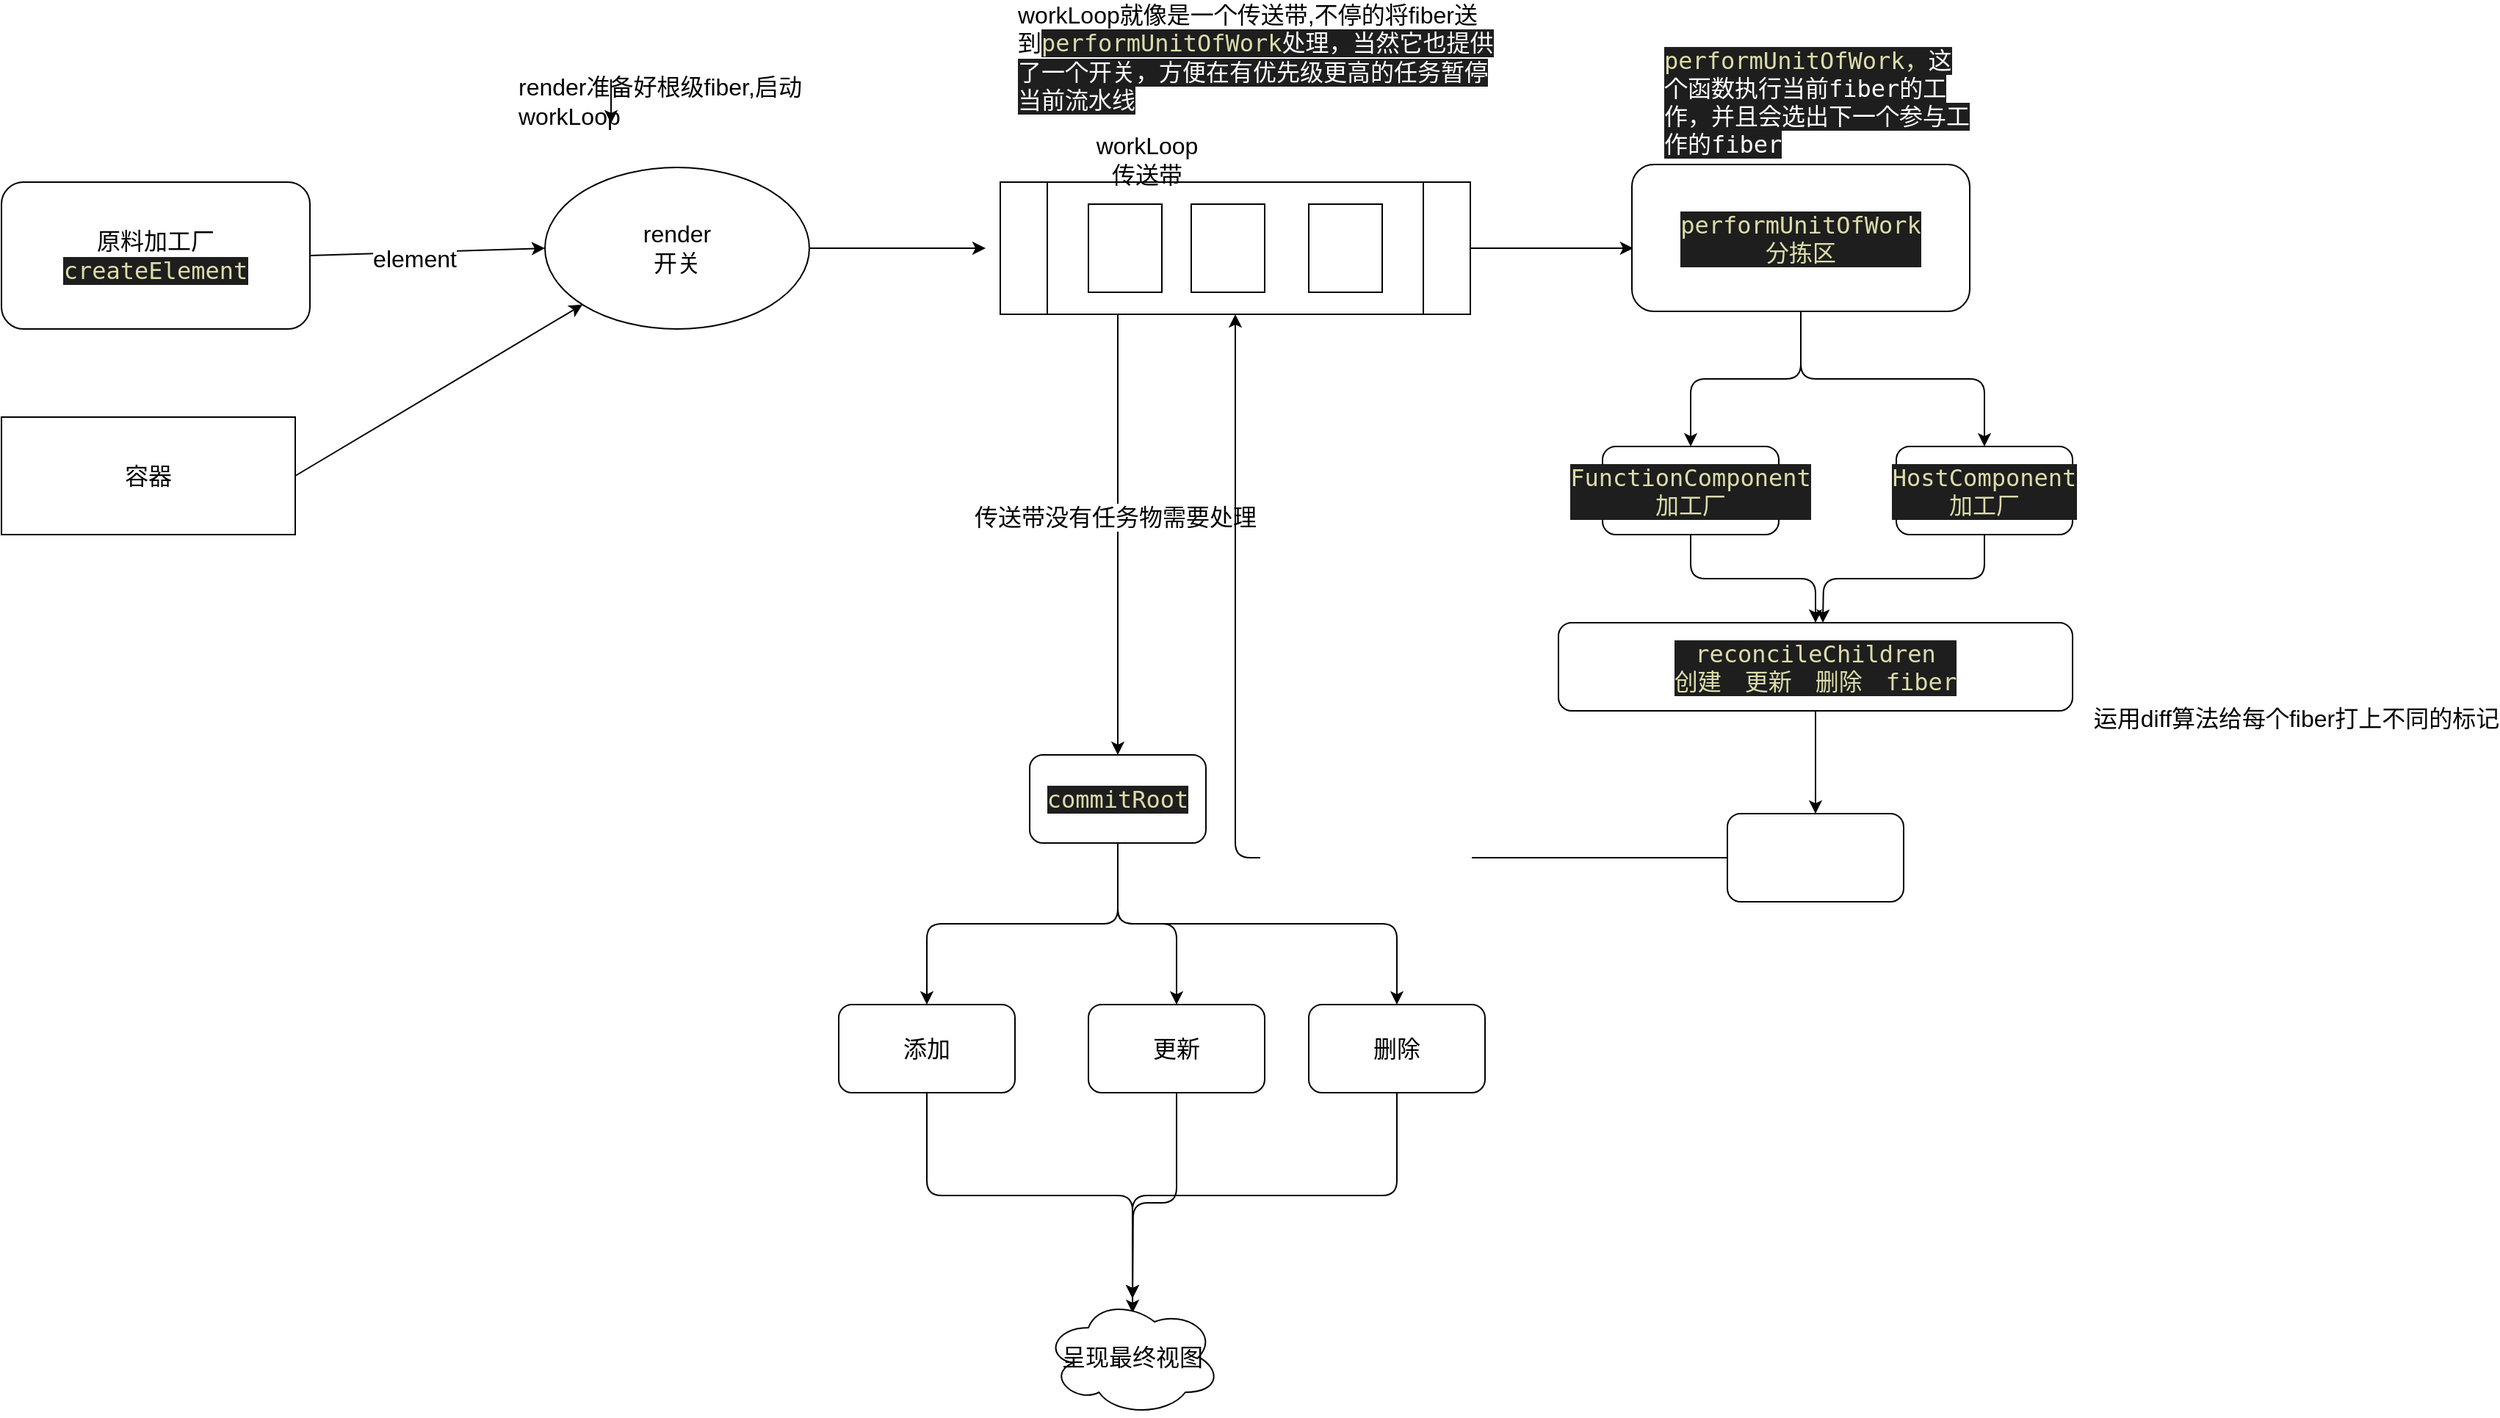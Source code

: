 <mxfile>
    <diagram id="e9wx4ZKmIvrWyd1qI5wS" name="Page-1">
        <mxGraphModel dx="1845" dy="910" grid="1" gridSize="10" guides="1" tooltips="1" connect="1" arrows="1" fold="1" page="1" pageScale="1" pageWidth="827" pageHeight="1169" math="0" shadow="0">
            <root>
                <mxCell id="0"/>
                <mxCell id="1" parent="0"/>
                <mxCell id="15" style="edgeStyle=none;html=1;exitX=1;exitY=0.5;exitDx=0;exitDy=0;entryX=0;entryY=0.5;entryDx=0;entryDy=0;fontSize=16;" parent="1" source="10" target="11" edge="1">
                    <mxGeometry relative="1" as="geometry">
                        <Array as="points"/>
                    </mxGeometry>
                </mxCell>
                <mxCell id="54" value="element" style="edgeLabel;html=1;align=center;verticalAlign=middle;resizable=0;points=[];fontSize=16;" parent="15" vertex="1" connectable="0">
                    <mxGeometry x="-0.111" y="1" relative="1" as="geometry">
                        <mxPoint y="5" as="offset"/>
                    </mxGeometry>
                </mxCell>
                <mxCell id="10" value="原料加工厂&lt;br style=&quot;font-size: 16px;&quot;&gt;&lt;div style=&quot;color: rgb(212, 212, 212); background-color: rgb(30, 30, 30); font-family: &amp;quot;droid sans mono&amp;quot;, monospace, monospace, &amp;quot;droid sans fallback&amp;quot;; font-size: 16px; line-height: 19px;&quot;&gt;&lt;span style=&quot;color: rgb(220, 220, 170); font-size: 16px;&quot;&gt;createElement&lt;/span&gt;&lt;/div&gt;" style="rounded=1;whiteSpace=wrap;html=1;fontSize=16;" parent="1" vertex="1">
                    <mxGeometry x="80" y="190" width="210" height="100" as="geometry"/>
                </mxCell>
                <mxCell id="33" style="edgeStyle=orthogonalEdgeStyle;html=1;exitX=1;exitY=0.5;exitDx=0;exitDy=0;fontSize=16;" parent="1" source="11" edge="1">
                    <mxGeometry relative="1" as="geometry">
                        <mxPoint x="750" y="235" as="targetPoint"/>
                    </mxGeometry>
                </mxCell>
                <mxCell id="11" value="render&lt;br&gt;开关" style="ellipse;whiteSpace=wrap;html=1;fontSize=16;" parent="1" vertex="1">
                    <mxGeometry x="450" y="180" width="180" height="110" as="geometry"/>
                </mxCell>
                <mxCell id="16" style="edgeStyle=none;html=1;exitX=1;exitY=0.5;exitDx=0;exitDy=0;fontSize=16;" parent="1" source="14" target="11" edge="1">
                    <mxGeometry relative="1" as="geometry"/>
                </mxCell>
                <mxCell id="14" value="&lt;span style=&quot;font-size: 16px;&quot;&gt;容器&lt;/span&gt;" style="rounded=0;whiteSpace=wrap;html=1;fontSize=16;" parent="1" vertex="1">
                    <mxGeometry x="80" y="350" width="200" height="80" as="geometry"/>
                </mxCell>
                <mxCell id="34" style="edgeStyle=orthogonalEdgeStyle;html=1;exitX=1;exitY=0.5;exitDx=0;exitDy=0;entryX=0.004;entryY=0.57;entryDx=0;entryDy=0;entryPerimeter=0;fontSize=16;" parent="1" source="19" target="25" edge="1">
                    <mxGeometry relative="1" as="geometry"/>
                </mxCell>
                <mxCell id="40" style="edgeStyle=orthogonalEdgeStyle;html=1;exitX=0.25;exitY=1;exitDx=0;exitDy=0;entryX=0.5;entryY=0;entryDx=0;entryDy=0;fontSize=16;" parent="1" source="19" target="39" edge="1">
                    <mxGeometry relative="1" as="geometry"/>
                </mxCell>
                <mxCell id="41" value="传送带没有任务物需要处理" style="edgeLabel;html=1;align=center;verticalAlign=middle;resizable=0;points=[];fontSize=16;" parent="40" vertex="1" connectable="0">
                    <mxGeometry x="-0.08" y="-2" relative="1" as="geometry">
                        <mxPoint as="offset"/>
                    </mxGeometry>
                </mxCell>
                <mxCell id="19" value="" style="shape=process;whiteSpace=wrap;html=1;backgroundOutline=1;fontSize=16;" parent="1" vertex="1">
                    <mxGeometry x="760" y="190" width="320" height="90" as="geometry"/>
                </mxCell>
                <mxCell id="20" value="" style="rounded=0;whiteSpace=wrap;html=1;fontSize=16;" parent="1" vertex="1">
                    <mxGeometry x="820" y="205" width="50" height="60" as="geometry"/>
                </mxCell>
                <mxCell id="21" value="" style="rounded=0;whiteSpace=wrap;html=1;fontSize=16;" parent="1" vertex="1">
                    <mxGeometry x="890" y="205" width="50" height="60" as="geometry"/>
                </mxCell>
                <mxCell id="22" value="" style="rounded=0;whiteSpace=wrap;html=1;fontSize=16;" parent="1" vertex="1">
                    <mxGeometry x="970" y="205" width="50" height="60" as="geometry"/>
                </mxCell>
                <mxCell id="23" value="workLoop传送带" style="text;html=1;strokeColor=none;fillColor=none;align=center;verticalAlign=middle;whiteSpace=wrap;rounded=0;fontSize=16;" parent="1" vertex="1">
                    <mxGeometry x="830" y="160" width="60" height="30" as="geometry"/>
                </mxCell>
                <mxCell id="35" style="edgeStyle=orthogonalEdgeStyle;html=1;exitX=0.5;exitY=1;exitDx=0;exitDy=0;entryX=0.5;entryY=0;entryDx=0;entryDy=0;fontSize=16;" parent="1" source="25" target="26" edge="1">
                    <mxGeometry relative="1" as="geometry"/>
                </mxCell>
                <mxCell id="36" style="edgeStyle=orthogonalEdgeStyle;html=1;exitX=0.5;exitY=1;exitDx=0;exitDy=0;entryX=0.5;entryY=0;entryDx=0;entryDy=0;fontSize=16;" parent="1" source="25" target="27" edge="1">
                    <mxGeometry relative="1" as="geometry"/>
                </mxCell>
                <mxCell id="25" value="&lt;div style=&quot;color: rgb(212 , 212 , 212) ; background-color: rgb(30 , 30 , 30) ; font-family: &amp;#34;droid sans mono&amp;#34; , monospace , monospace , &amp;#34;droid sans fallback&amp;#34; ; font-size: 16px ; line-height: 19px&quot;&gt;&lt;span style=&quot;color: rgb(220 , 220 , 170) ; font-size: 16px&quot;&gt;performUnitOfWork&lt;/span&gt;&lt;/div&gt;&lt;div style=&quot;color: rgb(212 , 212 , 212) ; background-color: rgb(30 , 30 , 30) ; font-family: &amp;#34;droid sans mono&amp;#34; , monospace , monospace , &amp;#34;droid sans fallback&amp;#34; ; font-size: 16px ; line-height: 19px&quot;&gt;&lt;span style=&quot;color: rgb(220 , 220 , 170) ; font-size: 16px&quot;&gt;分拣区&lt;/span&gt;&lt;/div&gt;" style="rounded=1;whiteSpace=wrap;html=1;fontSize=16;" parent="1" vertex="1">
                    <mxGeometry x="1190" y="178" width="230" height="100" as="geometry"/>
                </mxCell>
                <mxCell id="37" style="edgeStyle=orthogonalEdgeStyle;html=1;exitX=0.5;exitY=1;exitDx=0;exitDy=0;entryX=0.5;entryY=0;entryDx=0;entryDy=0;fontSize=16;" parent="1" source="26" target="28" edge="1">
                    <mxGeometry relative="1" as="geometry"/>
                </mxCell>
                <mxCell id="26" value="&lt;div style=&quot;color: rgb(212 , 212 , 212) ; background-color: rgb(30 , 30 , 30) ; font-family: &amp;#34;droid sans mono&amp;#34; , monospace , monospace , &amp;#34;droid sans fallback&amp;#34; ; font-size: 16px ; line-height: 19px&quot;&gt;&lt;span style=&quot;color: rgb(220 , 220 , 170) ; font-size: 16px&quot;&gt;FunctionComponent&lt;/span&gt;&lt;/div&gt;&lt;div style=&quot;color: rgb(212 , 212 , 212) ; background-color: rgb(30 , 30 , 30) ; font-family: &amp;#34;droid sans mono&amp;#34; , monospace , monospace , &amp;#34;droid sans fallback&amp;#34; ; font-size: 16px ; line-height: 19px&quot;&gt;&lt;span style=&quot;color: rgb(220 , 220 , 170) ; font-size: 16px&quot;&gt;加工厂&lt;/span&gt;&lt;/div&gt;" style="rounded=1;whiteSpace=wrap;html=1;fontSize=16;" parent="1" vertex="1">
                    <mxGeometry x="1170" y="370" width="120" height="60" as="geometry"/>
                </mxCell>
                <mxCell id="38" style="edgeStyle=orthogonalEdgeStyle;html=1;exitX=0.5;exitY=1;exitDx=0;exitDy=0;fontSize=16;" parent="1" source="27" edge="1">
                    <mxGeometry relative="1" as="geometry">
                        <mxPoint x="1320" y="490" as="targetPoint"/>
                    </mxGeometry>
                </mxCell>
                <mxCell id="27" value="&lt;div style=&quot;color: rgb(212 , 212 , 212) ; background-color: rgb(30 , 30 , 30) ; font-family: &amp;#34;droid sans mono&amp;#34; , monospace , monospace , &amp;#34;droid sans fallback&amp;#34; ; font-size: 16px ; line-height: 19px&quot;&gt;&lt;span style=&quot;color: rgb(220 , 220 , 170) ; font-size: 16px&quot;&gt;HostComponent&lt;/span&gt;&lt;/div&gt;&lt;div style=&quot;color: rgb(212 , 212 , 212) ; background-color: rgb(30 , 30 , 30) ; font-family: &amp;#34;droid sans mono&amp;#34; , monospace , monospace , &amp;#34;droid sans fallback&amp;#34; ; font-size: 16px ; line-height: 19px&quot;&gt;&lt;span style=&quot;color: rgb(220 , 220 , 170) ; font-size: 16px&quot;&gt;加工厂&lt;/span&gt;&lt;/div&gt;" style="rounded=1;whiteSpace=wrap;html=1;fontSize=16;" parent="1" vertex="1">
                    <mxGeometry x="1370" y="370" width="120" height="60" as="geometry"/>
                </mxCell>
                <mxCell id="32" style="edgeStyle=orthogonalEdgeStyle;html=1;exitX=0;exitY=0.5;exitDx=0;exitDy=0;entryX=0.5;entryY=1;entryDx=0;entryDy=0;fontSize=16;" parent="1" source="60" target="19" edge="1">
                    <mxGeometry relative="1" as="geometry"/>
                </mxCell>
                <mxCell id="42" value="运用diff算法给每个fiber打上不同的标记" style="edgeLabel;html=1;align=center;verticalAlign=middle;resizable=0;points=[];fontSize=16;" parent="32" vertex="1" connectable="0">
                    <mxGeometry x="-0.531" y="-2" relative="1" as="geometry">
                        <mxPoint x="552" y="-93" as="offset"/>
                    </mxGeometry>
                </mxCell>
                <mxCell id="61" value="选出下一个工作单元" style="edgeLabel;html=1;align=center;verticalAlign=middle;resizable=0;points=[];fontSize=16;fontColor=#FFFFFF;" parent="32" vertex="1" connectable="0">
                    <mxGeometry x="-0.298" y="-1" relative="1" as="geometry">
                        <mxPoint as="offset"/>
                    </mxGeometry>
                </mxCell>
                <mxCell id="62" style="edgeStyle=orthogonalEdgeStyle;html=1;exitX=0.5;exitY=1;exitDx=0;exitDy=0;fontSize=16;fontColor=#FFFFFF;" parent="1" source="28" target="60" edge="1">
                    <mxGeometry relative="1" as="geometry"/>
                </mxCell>
                <mxCell id="28" value="&lt;div style=&quot;color: rgb(212 , 212 , 212) ; background-color: rgb(30 , 30 , 30) ; font-family: &amp;#34;droid sans mono&amp;#34; , monospace , monospace , &amp;#34;droid sans fallback&amp;#34; ; font-size: 16px ; line-height: 19px&quot;&gt;&lt;span style=&quot;color: rgb(220 , 220 , 170) ; font-size: 16px&quot;&gt;reconcileChildren&lt;/span&gt;&lt;/div&gt;&lt;div style=&quot;color: rgb(212 , 212 , 212) ; background-color: rgb(30 , 30 , 30) ; font-family: &amp;#34;droid sans mono&amp;#34; , monospace , monospace , &amp;#34;droid sans fallback&amp;#34; ; font-size: 16px ; line-height: 19px&quot;&gt;&lt;span style=&quot;color: rgb(220 , 220 , 170) ; font-size: 16px&quot;&gt;创建　更新　删除　fiber&lt;/span&gt;&lt;/div&gt;" style="rounded=1;whiteSpace=wrap;html=1;fontSize=16;" parent="1" vertex="1">
                    <mxGeometry x="1140" y="490" width="350" height="60" as="geometry"/>
                </mxCell>
                <mxCell id="46" style="edgeStyle=orthogonalEdgeStyle;html=1;exitX=0.5;exitY=1;exitDx=0;exitDy=0;entryX=0.5;entryY=0;entryDx=0;entryDy=0;fontSize=16;" parent="1" source="39" target="43" edge="1">
                    <mxGeometry relative="1" as="geometry"/>
                </mxCell>
                <mxCell id="47" style="edgeStyle=orthogonalEdgeStyle;html=1;exitX=0.5;exitY=1;exitDx=0;exitDy=0;entryX=0.5;entryY=0;entryDx=0;entryDy=0;fontSize=16;" parent="1" source="39" target="44" edge="1">
                    <mxGeometry relative="1" as="geometry"/>
                </mxCell>
                <mxCell id="48" style="edgeStyle=orthogonalEdgeStyle;html=1;exitX=0.5;exitY=1;exitDx=0;exitDy=0;fontSize=16;" parent="1" source="39" target="45" edge="1">
                    <mxGeometry relative="1" as="geometry"/>
                </mxCell>
                <mxCell id="39" value="&lt;div style=&quot;color: rgb(212, 212, 212); background-color: rgb(30, 30, 30); font-family: &amp;quot;droid sans mono&amp;quot;, monospace, monospace, &amp;quot;droid sans fallback&amp;quot;; font-size: 16px; line-height: 19px;&quot;&gt;&lt;span style=&quot;color: rgb(220, 220, 170); font-size: 16px;&quot;&gt;commitRoot&lt;/span&gt;&lt;/div&gt;" style="rounded=1;whiteSpace=wrap;html=1;fontSize=16;" parent="1" vertex="1">
                    <mxGeometry x="780" y="580" width="120" height="60" as="geometry"/>
                </mxCell>
                <mxCell id="50" style="edgeStyle=orthogonalEdgeStyle;html=1;exitX=0.5;exitY=1;exitDx=0;exitDy=0;fontSize=16;" parent="1" source="43" target="49" edge="1">
                    <mxGeometry relative="1" as="geometry"/>
                </mxCell>
                <mxCell id="43" value="添加" style="rounded=1;whiteSpace=wrap;html=1;fontSize=16;" parent="1" vertex="1">
                    <mxGeometry x="650" y="750" width="120" height="60" as="geometry"/>
                </mxCell>
                <mxCell id="51" style="edgeStyle=orthogonalEdgeStyle;html=1;exitX=0.5;exitY=1;exitDx=0;exitDy=0;fontSize=16;" parent="1" source="44" edge="1">
                    <mxGeometry relative="1" as="geometry">
                        <mxPoint x="850" y="960" as="targetPoint"/>
                    </mxGeometry>
                </mxCell>
                <mxCell id="44" value="更新" style="rounded=1;whiteSpace=wrap;html=1;fontSize=16;" parent="1" vertex="1">
                    <mxGeometry x="820" y="750" width="120" height="60" as="geometry"/>
                </mxCell>
                <mxCell id="52" style="edgeStyle=orthogonalEdgeStyle;html=1;exitX=0.5;exitY=1;exitDx=0;exitDy=0;fontSize=16;" parent="1" source="45" edge="1">
                    <mxGeometry relative="1" as="geometry">
                        <mxPoint x="850" y="950" as="targetPoint"/>
                        <Array as="points">
                            <mxPoint x="1030" y="880"/>
                            <mxPoint x="850" y="880"/>
                        </Array>
                    </mxGeometry>
                </mxCell>
                <mxCell id="45" value="删除" style="rounded=1;whiteSpace=wrap;html=1;fontSize=16;" parent="1" vertex="1">
                    <mxGeometry x="970" y="750" width="120" height="60" as="geometry"/>
                </mxCell>
                <mxCell id="49" value="呈现最终视图" style="ellipse;shape=cloud;whiteSpace=wrap;html=1;fontSize=16;" parent="1" vertex="1">
                    <mxGeometry x="790" y="950" width="120" height="80" as="geometry"/>
                </mxCell>
                <mxCell id="55" value="render准备好根级fiber,启动workLoop" style="text;html=1;strokeColor=none;fillColor=none;align=left;verticalAlign=middle;whiteSpace=wrap;rounded=0;fontSize=16;" parent="1" vertex="1">
                    <mxGeometry x="430" y="120" width="260" height="30" as="geometry"/>
                </mxCell>
                <mxCell id="57" value="workLoop就像是一个传送带,不停的将fiber送到&lt;span style=&quot;color: rgb(220 , 220 , 170) ; font-family: &amp;#34;droid sans mono&amp;#34; , monospace , monospace , &amp;#34;droid sans fallback&amp;#34; ; background-color: rgb(30 , 30 , 30)&quot;&gt;performUnitOfWork&lt;/span&gt;&lt;span style=&quot;font-family: &amp;#34;droid sans mono&amp;#34; , monospace , monospace , &amp;#34;droid sans fallback&amp;#34; ; background-color: rgb(30 , 30 , 30)&quot;&gt;&lt;font color=&quot;#ffffff&quot;&gt;处理，当然它也提供了一个开关，方便在有优先级更高的任务暂停当前流水线&lt;/font&gt;&lt;/span&gt;" style="text;html=1;strokeColor=none;fillColor=none;align=left;verticalAlign=middle;whiteSpace=wrap;rounded=0;fontSize=16;" parent="1" vertex="1">
                    <mxGeometry x="770" y="90" width="330" height="30" as="geometry"/>
                </mxCell>
                <mxCell id="59" value="&lt;span style=&quot;color: rgb(220 , 220 , 170) ; font-family: &amp;#34;droid sans mono&amp;#34; , monospace , monospace , &amp;#34;droid sans fallback&amp;#34; ; background-color: rgb(30 , 30 , 30)&quot;&gt;performUnitOfWork，&lt;/span&gt;&lt;span style=&quot;font-family: &amp;#34;droid sans mono&amp;#34; , monospace , monospace , &amp;#34;droid sans fallback&amp;#34; ; background-color: rgb(30 , 30 , 30)&quot;&gt;这个函数执行当前fiber的工作，并且会选出下一个参与工作的fiber&lt;br&gt;&lt;br&gt;&lt;/span&gt;" style="text;html=1;strokeColor=none;fillColor=none;align=left;verticalAlign=middle;whiteSpace=wrap;rounded=0;fontSize=16;fontColor=#FFFFFF;" parent="1" vertex="1">
                    <mxGeometry x="1210" y="130" width="210" height="30" as="geometry"/>
                </mxCell>
                <mxCell id="60" value="pick" style="rounded=1;whiteSpace=wrap;html=1;fontSize=16;fontColor=#FFFFFF;" parent="1" vertex="1">
                    <mxGeometry x="1255" y="620" width="120" height="60" as="geometry"/>
                </mxCell>
                <mxCell id="64" value="创建dom实例" style="text;html=1;align=center;verticalAlign=middle;resizable=0;points=[];autosize=1;strokeColor=none;fillColor=none;fontSize=16;fontColor=#FFFFFF;" parent="1" vertex="1">
                    <mxGeometry x="1495" y="390" width="110" height="20" as="geometry"/>
                </mxCell>
                <mxCell id="65" value="执行函数得到children" style="text;html=1;align=center;verticalAlign=middle;resizable=0;points=[];autosize=1;strokeColor=none;fillColor=none;fontSize=16;fontColor=#FFFFFF;" parent="1" vertex="1">
                    <mxGeometry x="960" y="390" width="170" height="20" as="geometry"/>
                </mxCell>
                <mxCell id="66" style="edgeStyle=orthogonalEdgeStyle;html=1;exitX=0.25;exitY=0;exitDx=0;exitDy=0;entryX=0.25;entryY=1;entryDx=0;entryDy=0;fontSize=16;fontColor=#FFFFFF;" parent="1" source="55" target="55" edge="1">
                    <mxGeometry relative="1" as="geometry"/>
                </mxCell>
            </root>
        </mxGraphModel>
    </diagram>
</mxfile>